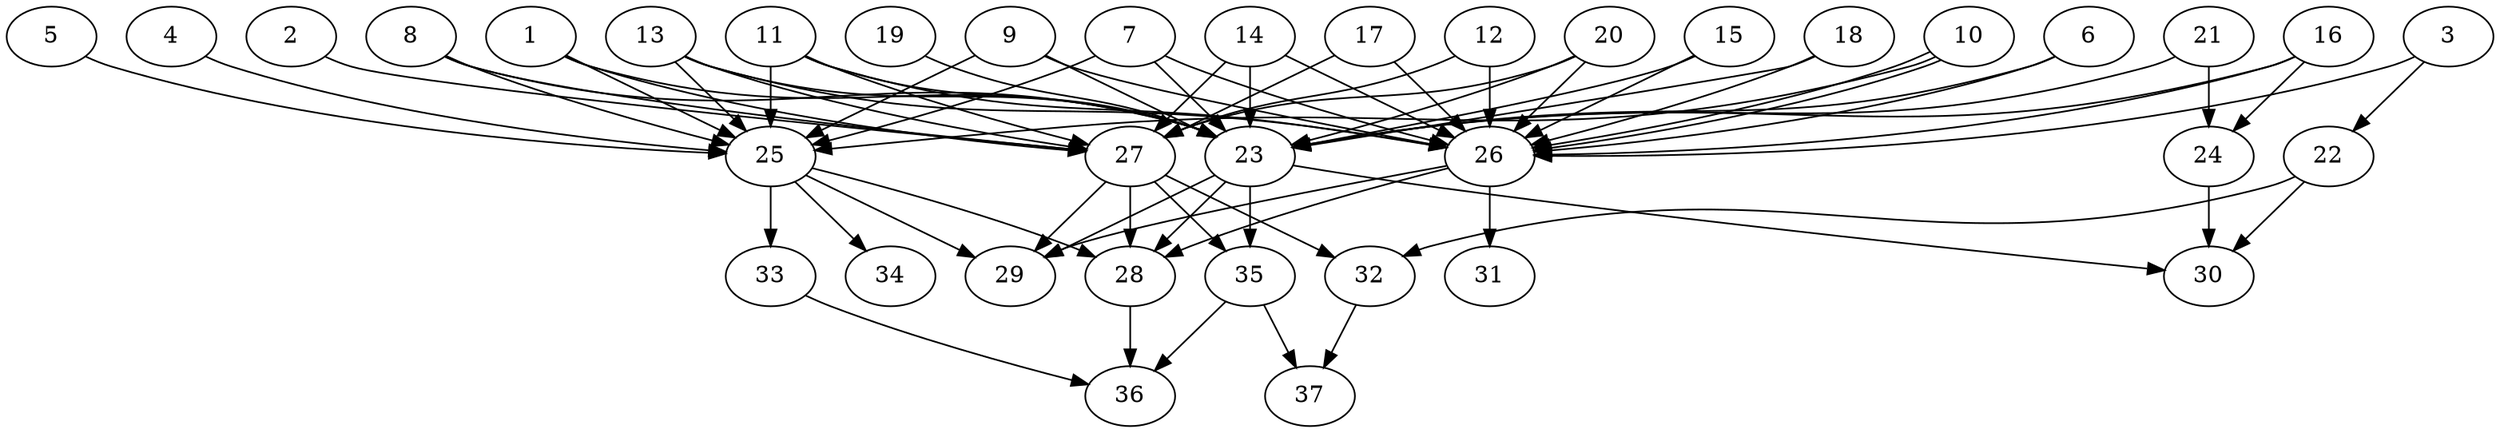 // DAG (tier=3-complex, mode=data, n=37, ccr=0.538, fat=0.786, density=0.743, regular=0.387, jump=0.200, mindata=4194304, maxdata=33554432)
// DAG automatically generated by daggen at Sun Aug 24 16:33:35 2025
// /home/ermia/Project/Environments/daggen/bin/daggen --dot --ccr 0.538 --fat 0.786 --regular 0.387 --density 0.743 --jump 0.200 --mindata 4194304 --maxdata 33554432 -n 37 
digraph G {
  1 [size="20574956722971048", alpha="0.04", expect_size="10287478361485524"]
  1 -> 23 [size ="2430015320883200"]
  1 -> 25 [size ="2430015320883200"]
  1 -> 27 [size ="2430015320883200"]
  2 [size="151472517192173088", alpha="0.02", expect_size="75736258596086544"]
  2 -> 27 [size ="2512948991885312"]
  3 [size="518019984972650119168", alpha="0.01", expect_size="259009992486325059584"]
  3 -> 22 [size ="516005499502592"]
  3 -> 26 [size ="516005499502592"]
  4 [size="3392699651169269579776", alpha="0.03", expect_size="1696349825584634789888"]
  4 -> 25 [size ="1806287721463808"]
  5 [size="16483002685525011202048", alpha="0.05", expect_size="8241501342762505601024"]
  5 -> 25 [size ="5181405000630272"]
  6 [size="4705956396401688576000", alpha="0.07", expect_size="2352978198200844288000"]
  6 -> 23 [size ="2246580161740800"]
  6 -> 26 [size ="2246580161740800"]
  7 [size="10524514503739911962624", alpha="0.06", expect_size="5262257251869955981312"]
  7 -> 23 [size ="3842005960491008"]
  7 -> 25 [size ="3842005960491008"]
  7 -> 26 [size ="3842005960491008"]
  8 [size="258427953875402976", alpha="0.10", expect_size="129213976937701488"]
  8 -> 23 [size ="203884278579200"]
  8 -> 25 [size ="203884278579200"]
  8 -> 27 [size ="203884278579200"]
  9 [size="19367894650116304", alpha="0.17", expect_size="9683947325058152"]
  9 -> 23 [size ="1840173042106368"]
  9 -> 25 [size ="1840173042106368"]
  9 -> 26 [size ="1840173042106368"]
  10 [size="35694795009118527553536", alpha="0.02", expect_size="17847397504559263776768"]
  10 -> 25 [size ="8672811656675328"]
  10 -> 26 [size ="8672811656675328"]
  10 -> 26 [size ="8672811656675328"]
  11 [size="585687118685499008", alpha="0.09", expect_size="292843559342749504"]
  11 -> 23 [size ="309179268988928"]
  11 -> 25 [size ="309179268988928"]
  11 -> 26 [size ="309179268988928"]
  11 -> 27 [size ="309179268988928"]
  12 [size="6441168373349875712000", alpha="0.04", expect_size="3220584186674937856000"]
  12 -> 26 [size ="2769489703731200"]
  12 -> 27 [size ="2769489703731200"]
  13 [size="3984532883729798656", alpha="0.18", expect_size="1992266441864899328"]
  13 -> 23 [size ="2737270704570368"]
  13 -> 25 [size ="2737270704570368"]
  13 -> 26 [size ="2737270704570368"]
  13 -> 27 [size ="2737270704570368"]
  14 [size="1395038017186921984", alpha="0.02", expect_size="697519008593460992"]
  14 -> 23 [size ="2899003100364800"]
  14 -> 26 [size ="2899003100364800"]
  14 -> 27 [size ="2899003100364800"]
  15 [size="182866648623132704768", alpha="0.02", expect_size="91433324311566352384"]
  15 -> 23 [size ="257738714120192"]
  15 -> 26 [size ="257738714120192"]
  16 [size="22639021006964686848", alpha="0.05", expect_size="11319510503482343424"]
  16 -> 23 [size ="7306621592010752"]
  16 -> 24 [size ="7306621592010752"]
  16 -> 26 [size ="7306621592010752"]
  17 [size="157455154884936672", alpha="0.20", expect_size="78727577442468336"]
  17 -> 26 [size ="172978809602048"]
  17 -> 27 [size ="172978809602048"]
  18 [size="449937560123004416", alpha="0.06", expect_size="224968780061502208"]
  18 -> 23 [size ="940411140964352"]
  18 -> 26 [size ="940411140964352"]
  19 [size="12448764183477263269888", alpha="0.03", expect_size="6224382091738631634944"]
  19 -> 23 [size ="4297087004966912"]
  20 [size="984887417537522560", alpha="0.14", expect_size="492443708768761280"]
  20 -> 23 [size ="776964415684608"]
  20 -> 26 [size ="776964415684608"]
  20 -> 27 [size ="776964415684608"]
  21 [size="14400863392087928832", alpha="0.05", expect_size="7200431696043964416"]
  21 -> 23 [size ="5372860340109312"]
  21 -> 24 [size ="5372860340109312"]
  22 [size="19524065996437233664", alpha="0.18", expect_size="9762032998218616832"]
  22 -> 30 [size ="6986384065691648"]
  22 -> 32 [size ="6986384065691648"]
  23 [size="97369438617793872", alpha="0.05", expect_size="48684719308896936"]
  23 -> 28 [size ="1911926577692672"]
  23 -> 29 [size ="1911926577692672"]
  23 -> 30 [size ="1911926577692672"]
  23 -> 35 [size ="1911926577692672"]
  24 [size="17238389586670903099392", alpha="0.15", expect_size="8619194793335451549696"]
  24 -> 30 [size ="5338522957381632"]
  25 [size="12398891541414631424", alpha="0.00", expect_size="6199445770707315712"]
  25 -> 28 [size ="5838997041446912"]
  25 -> 29 [size ="5838997041446912"]
  25 -> 33 [size ="5838997041446912"]
  25 -> 34 [size ="5838997041446912"]
  26 [size="250293114384044608", alpha="0.06", expect_size="125146557192022304"]
  26 -> 28 [size ="4501082910752768"]
  26 -> 29 [size ="4501082910752768"]
  26 -> 31 [size ="4501082910752768"]
  27 [size="4071450695985619", alpha="0.06", expect_size="2035725347992809"]
  27 -> 28 [size ="415162485964800"]
  27 -> 29 [size ="415162485964800"]
  27 -> 32 [size ="415162485964800"]
  27 -> 35 [size ="415162485964800"]
  28 [size="4695054866561360896", alpha="0.02", expect_size="2347527433280680448"]
  28 -> 36 [size ="1860605409492992"]
  29 [size="164622739104442912", alpha="0.10", expect_size="82311369552221456"]
  30 [size="110008468890169488", alpha="0.16", expect_size="55004234445084744"]
  31 [size="82315285850887952", alpha="0.04", expect_size="41157642925443976"]
  32 [size="353837421322550784", alpha="0.15", expect_size="176918710661275392"]
  32 -> 37 [size ="8312501858992128"]
  33 [size="1446761791081152512000", alpha="0.18", expect_size="723380895540576256000"]
  33 -> 36 [size ="1023343276851200"]
  34 [size="9131803315343638659072", alpha="0.13", expect_size="4565901657671819329536"]
  35 [size="235658912121416056832", alpha="0.09", expect_size="117829456060708028416"]
  35 -> 36 [size ="305219703406592"]
  35 -> 37 [size ="305219703406592"]
  36 [size="157093097092474880", alpha="0.02", expect_size="78546548546237440"]
  37 [size="176766181519760544", alpha="0.19", expect_size="88383090759880272"]
}